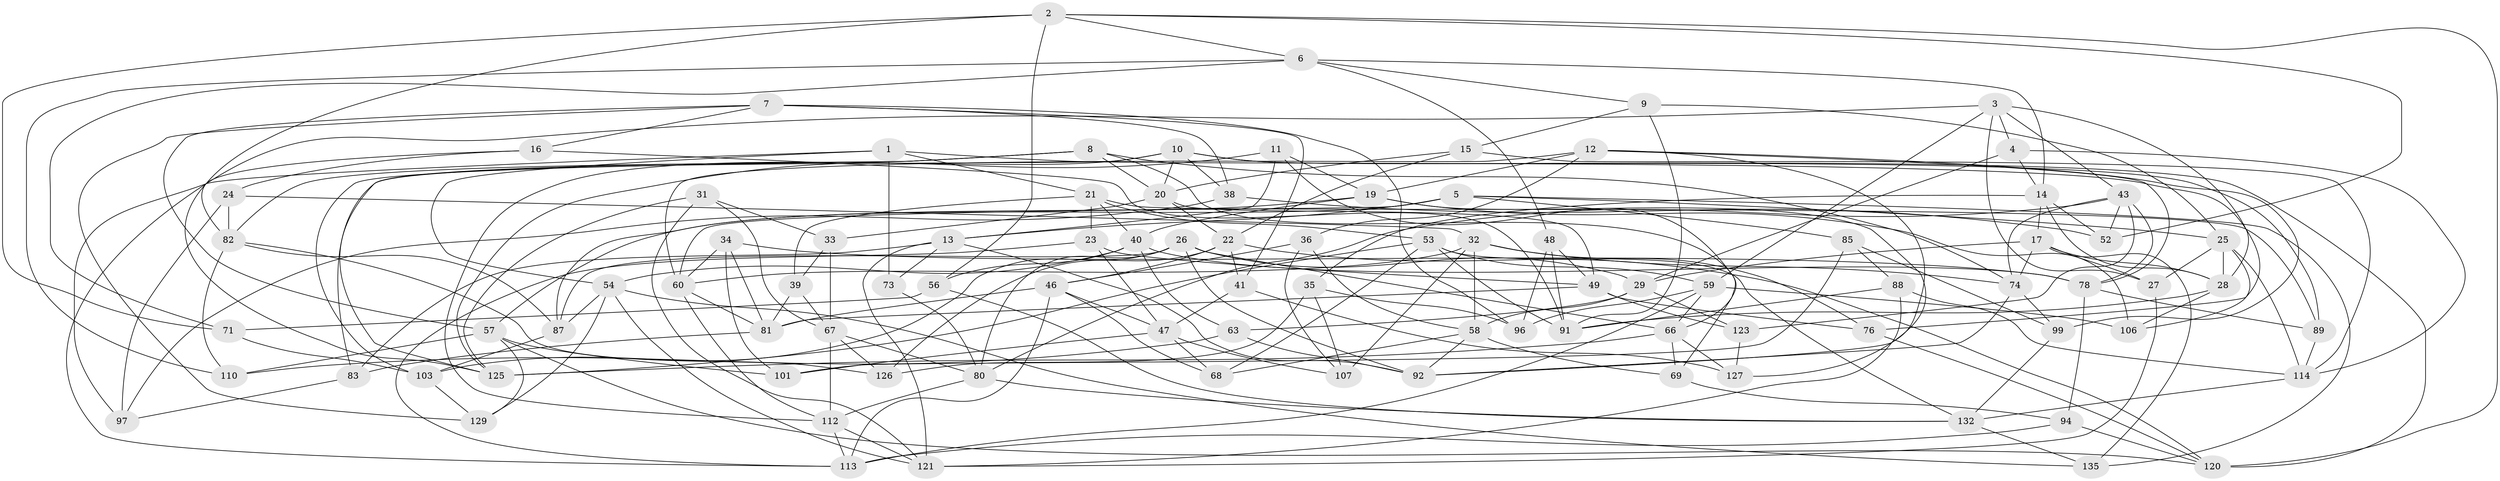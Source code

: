// Generated by graph-tools (version 1.1) at 2025/24/03/03/25 07:24:30]
// undirected, 92 vertices, 232 edges
graph export_dot {
graph [start="1"]
  node [color=gray90,style=filled];
  1 [super="+18"];
  2 [super="+30"];
  3 [super="+124"];
  4;
  5 [super="+86"];
  6 [super="+44"];
  7 [super="+109"];
  8 [super="+104"];
  9;
  10 [super="+42"];
  11;
  12 [super="+122"];
  13 [super="+136"];
  14 [super="+118"];
  15;
  16;
  17 [super="+75"];
  19 [super="+100"];
  20 [super="+51"];
  21 [super="+45"];
  22 [super="+37"];
  23;
  24;
  25 [super="+139"];
  26 [super="+116"];
  27;
  28 [super="+65"];
  29 [super="+70"];
  31;
  32 [super="+84"];
  33;
  34;
  35;
  36;
  38;
  39;
  40 [super="+62"];
  41;
  43 [super="+50"];
  46 [super="+72"];
  47 [super="+55"];
  48;
  49 [super="+137"];
  52;
  53 [super="+93"];
  54 [super="+79"];
  56;
  57 [super="+95"];
  58 [super="+61"];
  59 [super="+64"];
  60 [super="+105"];
  63;
  66 [super="+77"];
  67 [super="+115"];
  68;
  69;
  71;
  73;
  74 [super="+98"];
  76;
  78 [super="+119"];
  80 [super="+90"];
  81 [super="+108"];
  82 [super="+102"];
  83;
  85;
  87 [super="+111"];
  88;
  89;
  91 [super="+133"];
  92 [super="+128"];
  94;
  96;
  97;
  99;
  101;
  103 [super="+138"];
  106;
  107;
  110;
  112 [super="+131"];
  113 [super="+130"];
  114 [super="+117"];
  120 [super="+142"];
  121 [super="+141"];
  123;
  125 [super="+140"];
  126;
  127;
  129;
  132 [super="+134"];
  135;
  1 -- 97;
  1 -- 73 [weight=2];
  1 -- 21;
  1 -- 76;
  1 -- 54;
  2 -- 6;
  2 -- 52;
  2 -- 56;
  2 -- 120;
  2 -- 82;
  2 -- 71;
  3 -- 27;
  3 -- 4;
  3 -- 43;
  3 -- 28;
  3 -- 113;
  3 -- 59;
  4 -- 29;
  4 -- 114;
  4 -- 14;
  5 -- 135;
  5 -- 25;
  5 -- 85;
  5 -- 13;
  5 -- 60;
  5 -- 57;
  6 -- 71;
  6 -- 9;
  6 -- 48;
  6 -- 110;
  6 -- 14;
  7 -- 38;
  7 -- 96;
  7 -- 129;
  7 -- 16;
  7 -- 41;
  7 -- 57;
  8 -- 82;
  8 -- 74;
  8 -- 69;
  8 -- 103;
  8 -- 20;
  8 -- 125;
  9 -- 15;
  9 -- 91;
  9 -- 25;
  10 -- 89;
  10 -- 112;
  10 -- 120;
  10 -- 83;
  10 -- 20;
  10 -- 38;
  11 -- 66;
  11 -- 125;
  11 -- 13;
  11 -- 19;
  12 -- 78;
  12 -- 99;
  12 -- 92;
  12 -- 19;
  12 -- 36;
  12 -- 60;
  13 -- 92;
  13 -- 73;
  13 -- 121;
  13 -- 83;
  14 -- 35;
  14 -- 52;
  14 -- 17;
  14 -- 28;
  15 -- 20;
  15 -- 22;
  15 -- 114;
  16 -- 24;
  16 -- 91;
  16 -- 125;
  17 -- 27;
  17 -- 28;
  17 -- 74;
  17 -- 135;
  17 -- 29;
  19 -- 127;
  19 -- 40;
  19 -- 106;
  19 -- 87;
  20 -- 33;
  20 -- 49;
  20 -- 22;
  21 -- 40;
  21 -- 39;
  21 -- 89;
  21 -- 53;
  21 -- 23;
  22 -- 126;
  22 -- 120;
  22 -- 41;
  22 -- 46;
  23 -- 113;
  23 -- 49;
  23 -- 47;
  24 -- 32;
  24 -- 97;
  24 -- 82;
  25 -- 27;
  25 -- 114;
  25 -- 106;
  25 -- 28;
  26 -- 103;
  26 -- 80;
  26 -- 92;
  26 -- 66;
  26 -- 87;
  26 -- 29;
  27 -- 121;
  28 -- 106;
  28 -- 91;
  29 -- 63;
  29 -- 123;
  29 -- 58;
  31 -- 121;
  31 -- 33;
  31 -- 67;
  31 -- 125;
  32 -- 74;
  32 -- 107;
  32 -- 76;
  32 -- 58;
  32 -- 60;
  33 -- 39;
  33 -- 67;
  34 -- 60;
  34 -- 101;
  34 -- 78;
  34 -- 81;
  35 -- 107;
  35 -- 126;
  35 -- 96;
  36 -- 107;
  36 -- 46;
  36 -- 58;
  38 -- 52;
  38 -- 97;
  39 -- 81;
  39 -- 67;
  40 -- 78;
  40 -- 56;
  40 -- 54;
  40 -- 63;
  41 -- 127;
  41 -- 47;
  43 -- 74;
  43 -- 52;
  43 -- 123;
  43 -- 78;
  43 -- 80;
  46 -- 47;
  46 -- 113;
  46 -- 81;
  46 -- 68;
  47 -- 101;
  47 -- 107;
  47 -- 68;
  48 -- 49;
  48 -- 96;
  48 -- 91;
  49 -- 123;
  49 -- 76;
  49 -- 81;
  53 -- 125;
  53 -- 132;
  53 -- 59;
  53 -- 91;
  53 -- 68;
  54 -- 129;
  54 -- 135;
  54 -- 121;
  54 -- 87;
  56 -- 132;
  56 -- 71;
  57 -- 129;
  57 -- 110;
  57 -- 101;
  57 -- 120;
  58 -- 69;
  58 -- 92;
  58 -- 68;
  59 -- 106;
  59 -- 66;
  59 -- 96;
  59 -- 113;
  60 -- 81;
  60 -- 112;
  63 -- 92;
  63 -- 110;
  66 -- 69;
  66 -- 127;
  66 -- 125;
  67 -- 126;
  67 -- 80;
  67 -- 112;
  69 -- 94;
  71 -- 103;
  73 -- 80;
  74 -- 99;
  74 -- 92;
  76 -- 120;
  78 -- 89;
  78 -- 94;
  80 -- 132;
  80 -- 112;
  81 -- 83;
  82 -- 87;
  82 -- 110;
  82 -- 126;
  83 -- 97;
  85 -- 99;
  85 -- 101;
  85 -- 88;
  87 -- 103 [weight=2];
  88 -- 121;
  88 -- 91;
  88 -- 114;
  89 -- 114;
  94 -- 120;
  94 -- 113;
  99 -- 132;
  103 -- 129;
  112 -- 121;
  112 -- 113;
  114 -- 132;
  123 -- 127;
  132 -- 135;
}
